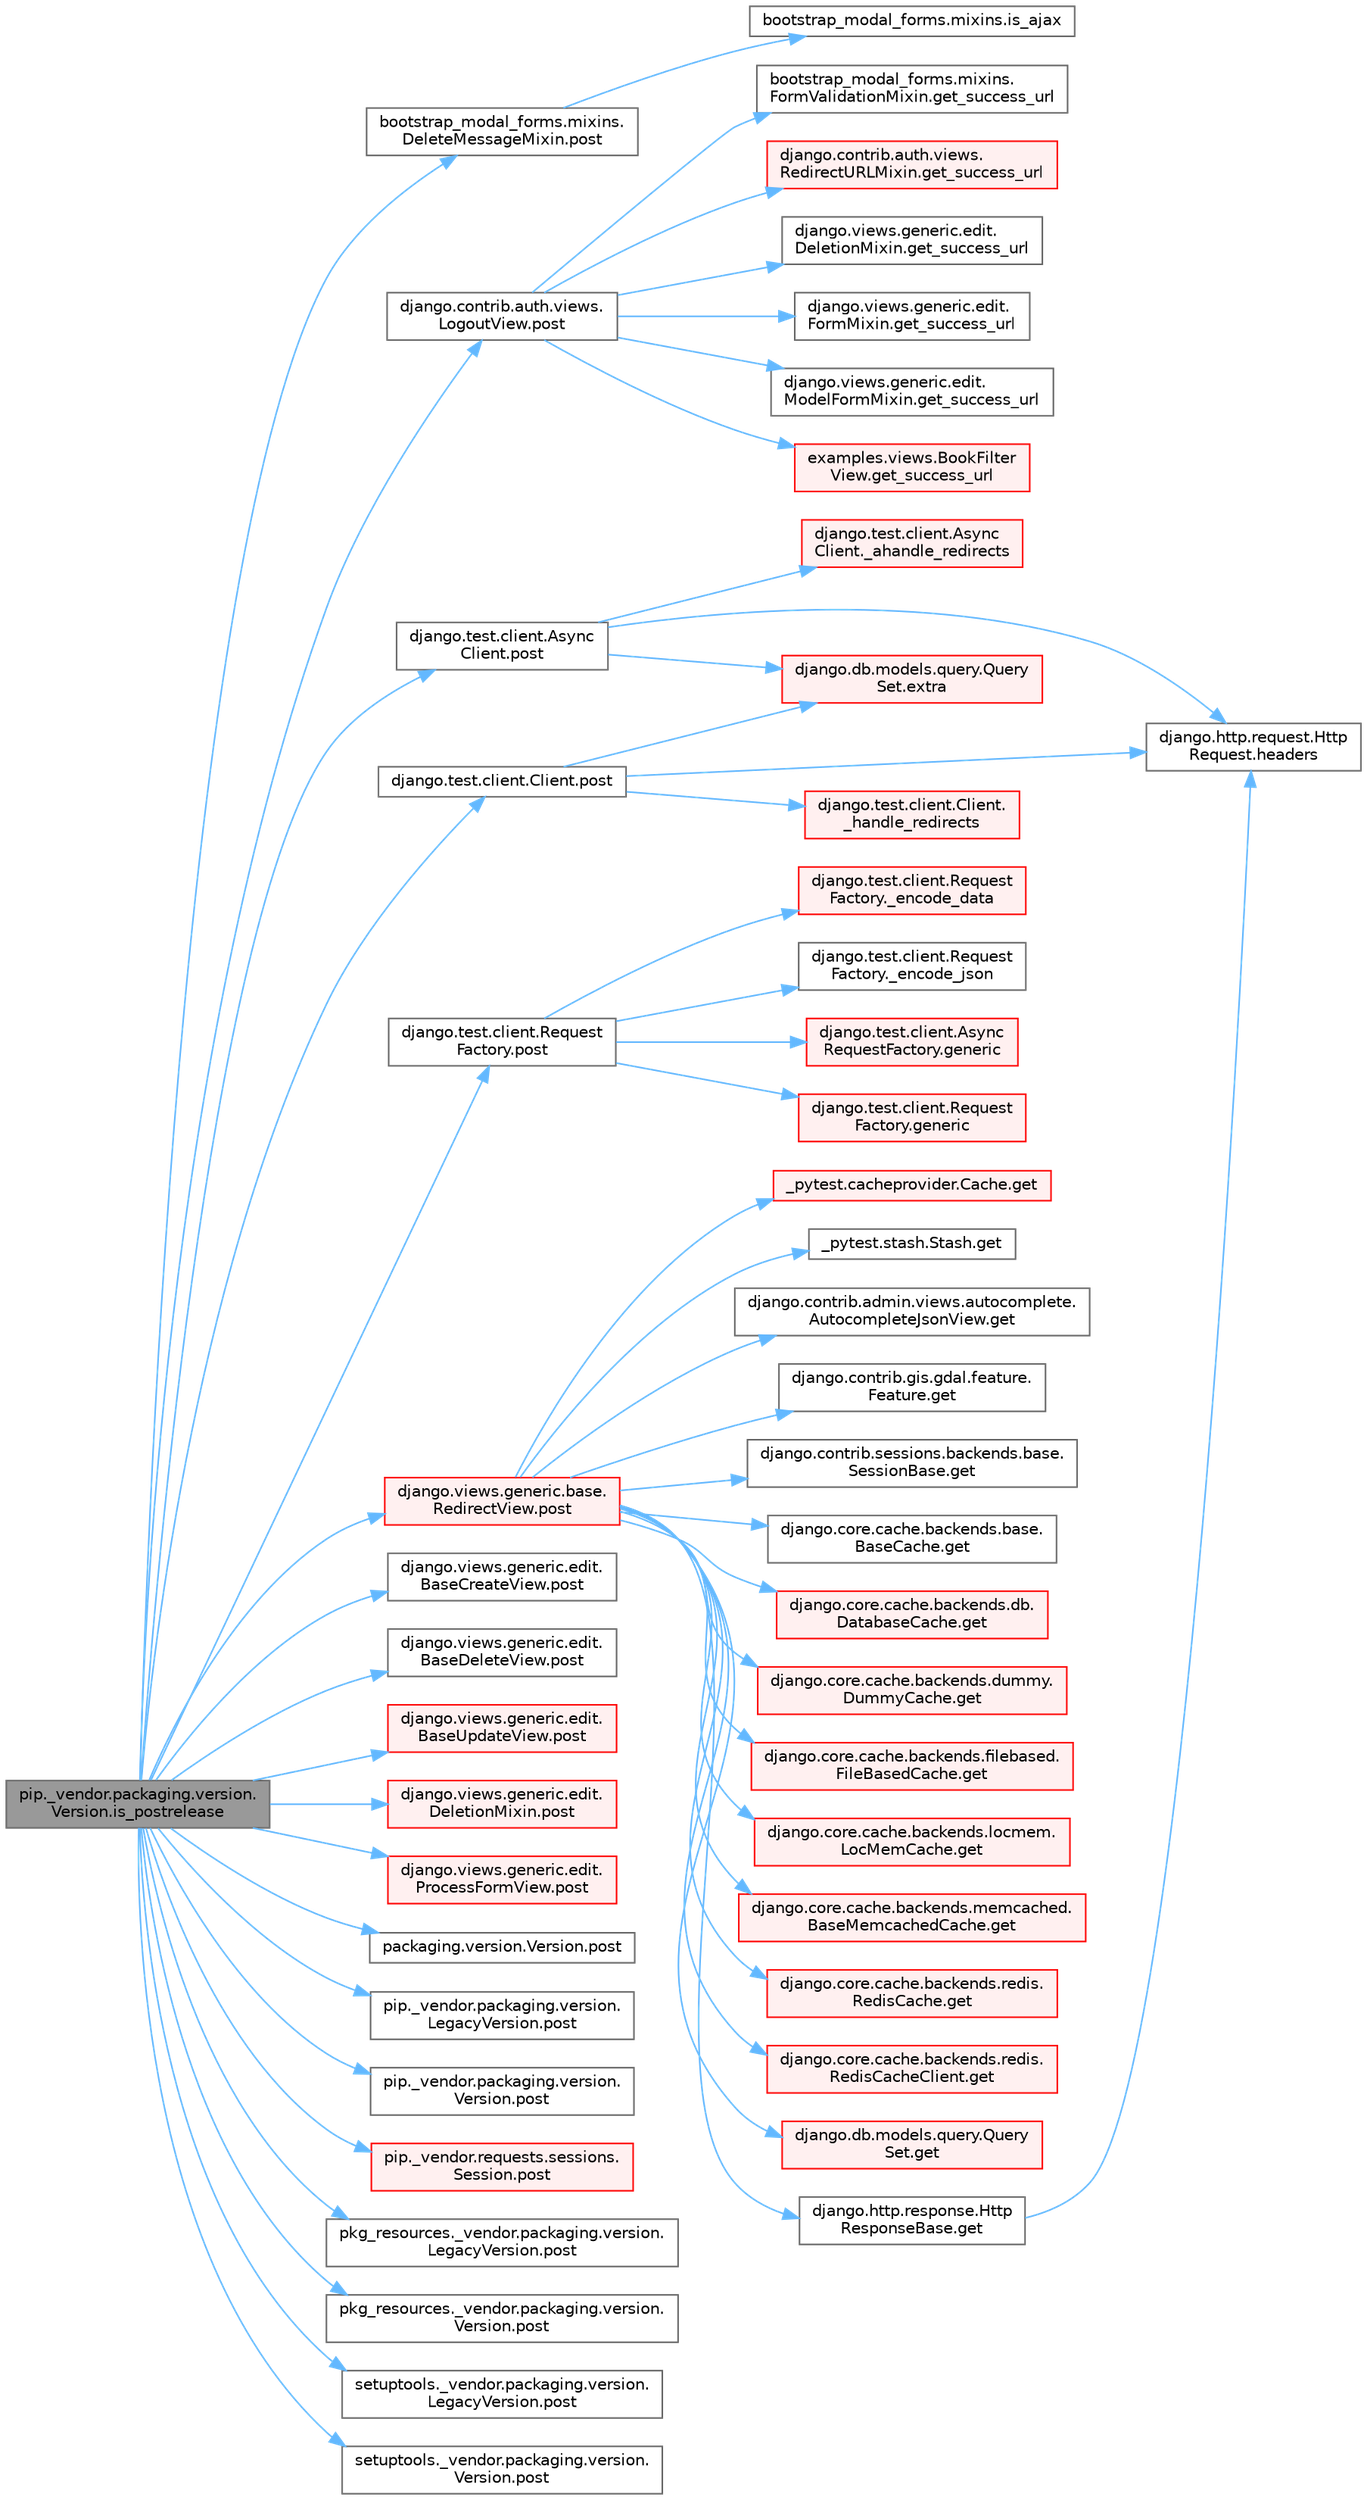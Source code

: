 digraph "pip._vendor.packaging.version.Version.is_postrelease"
{
 // LATEX_PDF_SIZE
  bgcolor="transparent";
  edge [fontname=Helvetica,fontsize=10,labelfontname=Helvetica,labelfontsize=10];
  node [fontname=Helvetica,fontsize=10,shape=box,height=0.2,width=0.4];
  rankdir="LR";
  Node1 [id="Node000001",label="pip._vendor.packaging.version.\lVersion.is_postrelease",height=0.2,width=0.4,color="gray40", fillcolor="grey60", style="filled", fontcolor="black",tooltip=" "];
  Node1 -> Node2 [id="edge1_Node000001_Node000002",color="steelblue1",style="solid",tooltip=" "];
  Node2 [id="Node000002",label="bootstrap_modal_forms.mixins.\lDeleteMessageMixin.post",height=0.2,width=0.4,color="grey40", fillcolor="white", style="filled",URL="$classbootstrap__modal__forms_1_1mixins_1_1_delete_message_mixin.html#a23430f474251a10815ad23e333795187",tooltip=" "];
  Node2 -> Node3 [id="edge2_Node000002_Node000003",color="steelblue1",style="solid",tooltip=" "];
  Node3 [id="Node000003",label="bootstrap_modal_forms.mixins.is_ajax",height=0.2,width=0.4,color="grey40", fillcolor="white", style="filled",URL="$namespacebootstrap__modal__forms_1_1mixins.html#afa3f0b5bfe74f2a68bebd83fa6b337c0",tooltip=" "];
  Node1 -> Node4 [id="edge3_Node000001_Node000004",color="steelblue1",style="solid",tooltip=" "];
  Node4 [id="Node000004",label="django.contrib.auth.views.\lLogoutView.post",height=0.2,width=0.4,color="grey40", fillcolor="white", style="filled",URL="$classdjango_1_1contrib_1_1auth_1_1views_1_1_logout_view.html#a69861180b4eb08ae727feea6aae19760",tooltip=" "];
  Node4 -> Node5 [id="edge4_Node000004_Node000005",color="steelblue1",style="solid",tooltip=" "];
  Node5 [id="Node000005",label="bootstrap_modal_forms.mixins.\lFormValidationMixin.get_success_url",height=0.2,width=0.4,color="grey40", fillcolor="white", style="filled",URL="$classbootstrap__modal__forms_1_1mixins_1_1_form_validation_mixin.html#aa553501c571b07d6bd1f89d7a9e26052",tooltip=" "];
  Node4 -> Node6 [id="edge5_Node000004_Node000006",color="steelblue1",style="solid",tooltip=" "];
  Node6 [id="Node000006",label="django.contrib.auth.views.\lRedirectURLMixin.get_success_url",height=0.2,width=0.4,color="red", fillcolor="#FFF0F0", style="filled",URL="$classdjango_1_1contrib_1_1auth_1_1views_1_1_redirect_u_r_l_mixin.html#af21808d30d7068d8601020fdbd90171c",tooltip=" "];
  Node4 -> Node4533 [id="edge6_Node000004_Node004533",color="steelblue1",style="solid",tooltip=" "];
  Node4533 [id="Node004533",label="django.views.generic.edit.\lDeletionMixin.get_success_url",height=0.2,width=0.4,color="grey40", fillcolor="white", style="filled",URL="$classdjango_1_1views_1_1generic_1_1edit_1_1_deletion_mixin.html#a37e6714e98b78cc3fe4be0c0efd380a9",tooltip=" "];
  Node4 -> Node4534 [id="edge7_Node000004_Node004534",color="steelblue1",style="solid",tooltip=" "];
  Node4534 [id="Node004534",label="django.views.generic.edit.\lFormMixin.get_success_url",height=0.2,width=0.4,color="grey40", fillcolor="white", style="filled",URL="$classdjango_1_1views_1_1generic_1_1edit_1_1_form_mixin.html#a7094b72047f7c8cce7fd58215f6d72ce",tooltip=" "];
  Node4 -> Node4535 [id="edge8_Node000004_Node004535",color="steelblue1",style="solid",tooltip=" "];
  Node4535 [id="Node004535",label="django.views.generic.edit.\lModelFormMixin.get_success_url",height=0.2,width=0.4,color="grey40", fillcolor="white", style="filled",URL="$classdjango_1_1views_1_1generic_1_1edit_1_1_model_form_mixin.html#ac6c51bfba32046e2c57838d76adc80f2",tooltip=" "];
  Node4 -> Node4536 [id="edge9_Node000004_Node004536",color="steelblue1",style="solid",tooltip=" "];
  Node4536 [id="Node004536",label="examples.views.BookFilter\lView.get_success_url",height=0.2,width=0.4,color="red", fillcolor="#FFF0F0", style="filled",URL="$classexamples_1_1views_1_1_book_filter_view.html#aa2850ac24b9acf2933ac3db160ee5a56",tooltip=" "];
  Node1 -> Node4537 [id="edge10_Node000001_Node004537",color="steelblue1",style="solid",tooltip=" "];
  Node4537 [id="Node004537",label="django.test.client.Async\lClient.post",height=0.2,width=0.4,color="grey40", fillcolor="white", style="filled",URL="$classdjango_1_1test_1_1client_1_1_async_client.html#a606087ed94f0f597ae0e2cf236ebe1a2",tooltip=" "];
  Node4537 -> Node1359 [id="edge11_Node004537_Node001359",color="steelblue1",style="solid",tooltip=" "];
  Node1359 [id="Node001359",label="django.test.client.Async\lClient._ahandle_redirects",height=0.2,width=0.4,color="red", fillcolor="#FFF0F0", style="filled",URL="$classdjango_1_1test_1_1client_1_1_async_client.html#a8740fe0dc39e7fe74e515be78449ee76",tooltip=" "];
  Node4537 -> Node1411 [id="edge12_Node004537_Node001411",color="steelblue1",style="solid",tooltip=" "];
  Node1411 [id="Node001411",label="django.db.models.query.Query\lSet.extra",height=0.2,width=0.4,color="red", fillcolor="#FFF0F0", style="filled",URL="$classdjango_1_1db_1_1models_1_1query_1_1_query_set.html#ae54983d1fa1ba41e84f20cea946cde79",tooltip=" "];
  Node4537 -> Node478 [id="edge13_Node004537_Node000478",color="steelblue1",style="solid",tooltip=" "];
  Node478 [id="Node000478",label="django.http.request.Http\lRequest.headers",height=0.2,width=0.4,color="grey40", fillcolor="white", style="filled",URL="$classdjango_1_1http_1_1request_1_1_http_request.html#a757d86c06e163aa94180817723ce1b9c",tooltip=" "];
  Node1 -> Node4538 [id="edge14_Node000001_Node004538",color="steelblue1",style="solid",tooltip=" "];
  Node4538 [id="Node004538",label="django.test.client.Client.post",height=0.2,width=0.4,color="grey40", fillcolor="white", style="filled",URL="$classdjango_1_1test_1_1client_1_1_client.html#a14732e435f6a02692b76783bae050e4b",tooltip=" "];
  Node4538 -> Node1413 [id="edge15_Node004538_Node001413",color="steelblue1",style="solid",tooltip=" "];
  Node1413 [id="Node001413",label="django.test.client.Client.\l_handle_redirects",height=0.2,width=0.4,color="red", fillcolor="#FFF0F0", style="filled",URL="$classdjango_1_1test_1_1client_1_1_client.html#a234b328f33c374ad181aa49c6515d469",tooltip=" "];
  Node4538 -> Node1411 [id="edge16_Node004538_Node001411",color="steelblue1",style="solid",tooltip=" "];
  Node4538 -> Node478 [id="edge17_Node004538_Node000478",color="steelblue1",style="solid",tooltip=" "];
  Node1 -> Node4539 [id="edge18_Node000001_Node004539",color="steelblue1",style="solid",tooltip=" "];
  Node4539 [id="Node004539",label="django.test.client.Request\lFactory.post",height=0.2,width=0.4,color="grey40", fillcolor="white", style="filled",URL="$classdjango_1_1test_1_1client_1_1_request_factory.html#af35080874419d551f6dc49fc3c992fae",tooltip=" "];
  Node4539 -> Node4540 [id="edge19_Node004539_Node004540",color="steelblue1",style="solid",tooltip=" "];
  Node4540 [id="Node004540",label="django.test.client.Request\lFactory._encode_data",height=0.2,width=0.4,color="red", fillcolor="#FFF0F0", style="filled",URL="$classdjango_1_1test_1_1client_1_1_request_factory.html#a33edfcee8130bcc1c0c4a8fca2b0f743",tooltip=" "];
  Node4539 -> Node3683 [id="edge20_Node004539_Node003683",color="steelblue1",style="solid",tooltip=" "];
  Node3683 [id="Node003683",label="django.test.client.Request\lFactory._encode_json",height=0.2,width=0.4,color="grey40", fillcolor="white", style="filled",URL="$classdjango_1_1test_1_1client_1_1_request_factory.html#a9777137714cd886cc1039022bda5db01",tooltip=" "];
  Node4539 -> Node1415 [id="edge21_Node004539_Node001415",color="steelblue1",style="solid",tooltip=" "];
  Node1415 [id="Node001415",label="django.test.client.Async\lRequestFactory.generic",height=0.2,width=0.4,color="red", fillcolor="#FFF0F0", style="filled",URL="$classdjango_1_1test_1_1client_1_1_async_request_factory.html#a470d6888694e77c09bd7d8bf6d588233",tooltip=" "];
  Node4539 -> Node1417 [id="edge22_Node004539_Node001417",color="steelblue1",style="solid",tooltip=" "];
  Node1417 [id="Node001417",label="django.test.client.Request\lFactory.generic",height=0.2,width=0.4,color="red", fillcolor="#FFF0F0", style="filled",URL="$classdjango_1_1test_1_1client_1_1_request_factory.html#a24740fe264de91d8c4c1205c9172206d",tooltip=" "];
  Node1 -> Node4543 [id="edge23_Node000001_Node004543",color="steelblue1",style="solid",tooltip=" "];
  Node4543 [id="Node004543",label="django.views.generic.base.\lRedirectView.post",height=0.2,width=0.4,color="red", fillcolor="#FFF0F0", style="filled",URL="$classdjango_1_1views_1_1generic_1_1base_1_1_redirect_view.html#a20f1374a926b81c739ea2672fbe38552",tooltip=" "];
  Node4543 -> Node1362 [id="edge24_Node004543_Node001362",color="steelblue1",style="solid",tooltip=" "];
  Node1362 [id="Node001362",label="_pytest.cacheprovider.Cache.get",height=0.2,width=0.4,color="red", fillcolor="#FFF0F0", style="filled",URL="$class__pytest_1_1cacheprovider_1_1_cache.html#a752b42a7c4034371bcd23244b1862148",tooltip=" "];
  Node4543 -> Node1363 [id="edge25_Node004543_Node001363",color="steelblue1",style="solid",tooltip=" "];
  Node1363 [id="Node001363",label="_pytest.stash.Stash.get",height=0.2,width=0.4,color="grey40", fillcolor="white", style="filled",URL="$class__pytest_1_1stash_1_1_stash.html#a7fec5e28d31d41b05838c98ac277c8c5",tooltip=" "];
  Node4543 -> Node1364 [id="edge26_Node004543_Node001364",color="steelblue1",style="solid",tooltip=" "];
  Node1364 [id="Node001364",label="django.contrib.admin.views.autocomplete.\lAutocompleteJsonView.get",height=0.2,width=0.4,color="grey40", fillcolor="white", style="filled",URL="$classdjango_1_1contrib_1_1admin_1_1views_1_1autocomplete_1_1_autocomplete_json_view.html#a34a861d7d91bddbce574ab88c184895e",tooltip=" "];
  Node4543 -> Node1365 [id="edge27_Node004543_Node001365",color="steelblue1",style="solid",tooltip=" "];
  Node1365 [id="Node001365",label="django.contrib.gis.gdal.feature.\lFeature.get",height=0.2,width=0.4,color="grey40", fillcolor="white", style="filled",URL="$classdjango_1_1contrib_1_1gis_1_1gdal_1_1feature_1_1_feature.html#a21986d93135566e82dd6f57de5e37038",tooltip=" "];
  Node4543 -> Node1366 [id="edge28_Node004543_Node001366",color="steelblue1",style="solid",tooltip=" "];
  Node1366 [id="Node001366",label="django.contrib.sessions.backends.base.\lSessionBase.get",height=0.2,width=0.4,color="grey40", fillcolor="white", style="filled",URL="$classdjango_1_1contrib_1_1sessions_1_1backends_1_1base_1_1_session_base.html#a7d41576dd78ee0cae19d35e409a0dac4",tooltip=" "];
  Node4543 -> Node1367 [id="edge29_Node004543_Node001367",color="steelblue1",style="solid",tooltip=" "];
  Node1367 [id="Node001367",label="django.core.cache.backends.base.\lBaseCache.get",height=0.2,width=0.4,color="grey40", fillcolor="white", style="filled",URL="$classdjango_1_1core_1_1cache_1_1backends_1_1base_1_1_base_cache.html#a670decaea5fb02f8e13f62c4a8d3b691",tooltip=" "];
  Node4543 -> Node1368 [id="edge30_Node004543_Node001368",color="steelblue1",style="solid",tooltip=" "];
  Node1368 [id="Node001368",label="django.core.cache.backends.db.\lDatabaseCache.get",height=0.2,width=0.4,color="red", fillcolor="#FFF0F0", style="filled",URL="$classdjango_1_1core_1_1cache_1_1backends_1_1db_1_1_database_cache.html#ab7c8bab4308c7ceac722a940914fedf1",tooltip=" "];
  Node4543 -> Node1370 [id="edge31_Node004543_Node001370",color="steelblue1",style="solid",tooltip=" "];
  Node1370 [id="Node001370",label="django.core.cache.backends.dummy.\lDummyCache.get",height=0.2,width=0.4,color="red", fillcolor="#FFF0F0", style="filled",URL="$classdjango_1_1core_1_1cache_1_1backends_1_1dummy_1_1_dummy_cache.html#a91db0f78eeef15ccb77c8c518e12de81",tooltip=" "];
  Node4543 -> Node1371 [id="edge32_Node004543_Node001371",color="steelblue1",style="solid",tooltip=" "];
  Node1371 [id="Node001371",label="django.core.cache.backends.filebased.\lFileBasedCache.get",height=0.2,width=0.4,color="red", fillcolor="#FFF0F0", style="filled",URL="$classdjango_1_1core_1_1cache_1_1backends_1_1filebased_1_1_file_based_cache.html#a81478fa25dd545d6e223f4e3d6760646",tooltip=" "];
  Node4543 -> Node1374 [id="edge33_Node004543_Node001374",color="steelblue1",style="solid",tooltip=" "];
  Node1374 [id="Node001374",label="django.core.cache.backends.locmem.\lLocMemCache.get",height=0.2,width=0.4,color="red", fillcolor="#FFF0F0", style="filled",URL="$classdjango_1_1core_1_1cache_1_1backends_1_1locmem_1_1_loc_mem_cache.html#aeb7aff9d132188d4b106f42045eaf803",tooltip=" "];
  Node4543 -> Node1376 [id="edge34_Node004543_Node001376",color="steelblue1",style="solid",tooltip=" "];
  Node1376 [id="Node001376",label="django.core.cache.backends.memcached.\lBaseMemcachedCache.get",height=0.2,width=0.4,color="red", fillcolor="#FFF0F0", style="filled",URL="$classdjango_1_1core_1_1cache_1_1backends_1_1memcached_1_1_base_memcached_cache.html#ad5e6be20ce407cf4548603d3b413c56e",tooltip=" "];
  Node4543 -> Node1377 [id="edge35_Node004543_Node001377",color="steelblue1",style="solid",tooltip=" "];
  Node1377 [id="Node001377",label="django.core.cache.backends.redis.\lRedisCache.get",height=0.2,width=0.4,color="red", fillcolor="#FFF0F0", style="filled",URL="$classdjango_1_1core_1_1cache_1_1backends_1_1redis_1_1_redis_cache.html#ac5ae812bc82909854e7658e31c37fdcb",tooltip=" "];
  Node4543 -> Node1378 [id="edge36_Node004543_Node001378",color="steelblue1",style="solid",tooltip=" "];
  Node1378 [id="Node001378",label="django.core.cache.backends.redis.\lRedisCacheClient.get",height=0.2,width=0.4,color="red", fillcolor="#FFF0F0", style="filled",URL="$classdjango_1_1core_1_1cache_1_1backends_1_1redis_1_1_redis_cache_client.html#aa437370e2a6efba9f9cdf9beb76611ea",tooltip=" "];
  Node4543 -> Node1382 [id="edge37_Node004543_Node001382",color="steelblue1",style="solid",tooltip=" "];
  Node1382 [id="Node001382",label="django.db.models.query.Query\lSet.get",height=0.2,width=0.4,color="red", fillcolor="#FFF0F0", style="filled",URL="$classdjango_1_1db_1_1models_1_1query_1_1_query_set.html#afe9afa909843984d4fa4c2555f0f1310",tooltip=" "];
  Node4543 -> Node1407 [id="edge38_Node004543_Node001407",color="steelblue1",style="solid",tooltip=" "];
  Node1407 [id="Node001407",label="django.http.response.Http\lResponseBase.get",height=0.2,width=0.4,color="grey40", fillcolor="white", style="filled",URL="$classdjango_1_1http_1_1response_1_1_http_response_base.html#ae2baff89ce088ff5c75d643fbbe62a1d",tooltip=" "];
  Node1407 -> Node478 [id="edge39_Node001407_Node000478",color="steelblue1",style="solid",tooltip=" "];
  Node1 -> Node4544 [id="edge40_Node000001_Node004544",color="steelblue1",style="solid",tooltip=" "];
  Node4544 [id="Node004544",label="django.views.generic.edit.\lBaseCreateView.post",height=0.2,width=0.4,color="grey40", fillcolor="white", style="filled",URL="$classdjango_1_1views_1_1generic_1_1edit_1_1_base_create_view.html#aeb3524689453e85cda1a44cdd8c5590f",tooltip=" "];
  Node1 -> Node4545 [id="edge41_Node000001_Node004545",color="steelblue1",style="solid",tooltip=" "];
  Node4545 [id="Node004545",label="django.views.generic.edit.\lBaseDeleteView.post",height=0.2,width=0.4,color="grey40", fillcolor="white", style="filled",URL="$classdjango_1_1views_1_1generic_1_1edit_1_1_base_delete_view.html#ad00518ff8accfdb970eafe5badb64a77",tooltip=" "];
  Node1 -> Node4546 [id="edge42_Node000001_Node004546",color="steelblue1",style="solid",tooltip=" "];
  Node4546 [id="Node004546",label="django.views.generic.edit.\lBaseUpdateView.post",height=0.2,width=0.4,color="red", fillcolor="#FFF0F0", style="filled",URL="$classdjango_1_1views_1_1generic_1_1edit_1_1_base_update_view.html#abb9e5510c9d5b54425f0874940f45d73",tooltip=" "];
  Node1 -> Node4564 [id="edge43_Node000001_Node004564",color="steelblue1",style="solid",tooltip=" "];
  Node4564 [id="Node004564",label="django.views.generic.edit.\lDeletionMixin.post",height=0.2,width=0.4,color="red", fillcolor="#FFF0F0", style="filled",URL="$classdjango_1_1views_1_1generic_1_1edit_1_1_deletion_mixin.html#a93358facc5cc6e84423e8471745b2a68",tooltip=" "];
  Node1 -> Node4565 [id="edge44_Node000001_Node004565",color="steelblue1",style="solid",tooltip=" "];
  Node4565 [id="Node004565",label="django.views.generic.edit.\lProcessFormView.post",height=0.2,width=0.4,color="red", fillcolor="#FFF0F0", style="filled",URL="$classdjango_1_1views_1_1generic_1_1edit_1_1_process_form_view.html#a6cf9ff8c9dd22e940a921672ddd1fa0e",tooltip=" "];
  Node1 -> Node4580 [id="edge45_Node000001_Node004580",color="steelblue1",style="solid",tooltip=" "];
  Node4580 [id="Node004580",label="packaging.version.Version.post",height=0.2,width=0.4,color="grey40", fillcolor="white", style="filled",URL="$classpackaging_1_1version_1_1_version.html#ad9f7f7e87e09f247e2ce2801c553df12",tooltip=" "];
  Node1 -> Node4581 [id="edge46_Node000001_Node004581",color="steelblue1",style="solid",tooltip=" "];
  Node4581 [id="Node004581",label="pip._vendor.packaging.version.\lLegacyVersion.post",height=0.2,width=0.4,color="grey40", fillcolor="white", style="filled",URL="$classpip_1_1__vendor_1_1packaging_1_1version_1_1_legacy_version.html#a7a7bcad88b5513910353a41e913e86f4",tooltip=" "];
  Node1 -> Node4582 [id="edge47_Node000001_Node004582",color="steelblue1",style="solid",tooltip=" "];
  Node4582 [id="Node004582",label="pip._vendor.packaging.version.\lVersion.post",height=0.2,width=0.4,color="grey40", fillcolor="white", style="filled",URL="$classpip_1_1__vendor_1_1packaging_1_1version_1_1_version.html#a875da6247b0810bf53d8fe7417fa5cdb",tooltip=" "];
  Node1 -> Node4583 [id="edge48_Node000001_Node004583",color="steelblue1",style="solid",tooltip=" "];
  Node4583 [id="Node004583",label="pip._vendor.requests.sessions.\lSession.post",height=0.2,width=0.4,color="red", fillcolor="#FFF0F0", style="filled",URL="$classpip_1_1__vendor_1_1requests_1_1sessions_1_1_session.html#ac320b1d8541586ee86825a1ed9aad7c6",tooltip=" "];
  Node1 -> Node4584 [id="edge49_Node000001_Node004584",color="steelblue1",style="solid",tooltip=" "];
  Node4584 [id="Node004584",label="pkg_resources._vendor.packaging.version.\lLegacyVersion.post",height=0.2,width=0.4,color="grey40", fillcolor="white", style="filled",URL="$classpkg__resources_1_1__vendor_1_1packaging_1_1version_1_1_legacy_version.html#a8e443553ee0abc91c8a0076d4afab68e",tooltip=" "];
  Node1 -> Node4585 [id="edge50_Node000001_Node004585",color="steelblue1",style="solid",tooltip=" "];
  Node4585 [id="Node004585",label="pkg_resources._vendor.packaging.version.\lVersion.post",height=0.2,width=0.4,color="grey40", fillcolor="white", style="filled",URL="$classpkg__resources_1_1__vendor_1_1packaging_1_1version_1_1_version.html#a47c3981d9826eb589cc883a6776c2ac7",tooltip=" "];
  Node1 -> Node4586 [id="edge51_Node000001_Node004586",color="steelblue1",style="solid",tooltip=" "];
  Node4586 [id="Node004586",label="setuptools._vendor.packaging.version.\lLegacyVersion.post",height=0.2,width=0.4,color="grey40", fillcolor="white", style="filled",URL="$classsetuptools_1_1__vendor_1_1packaging_1_1version_1_1_legacy_version.html#a82c2c2cd1425d32b506ea86e3c4230d3",tooltip=" "];
  Node1 -> Node4587 [id="edge52_Node000001_Node004587",color="steelblue1",style="solid",tooltip=" "];
  Node4587 [id="Node004587",label="setuptools._vendor.packaging.version.\lVersion.post",height=0.2,width=0.4,color="grey40", fillcolor="white", style="filled",URL="$classsetuptools_1_1__vendor_1_1packaging_1_1version_1_1_version.html#a1a7fe2cfb1c9fb6572e32fa3cb6bd695",tooltip=" "];
}

